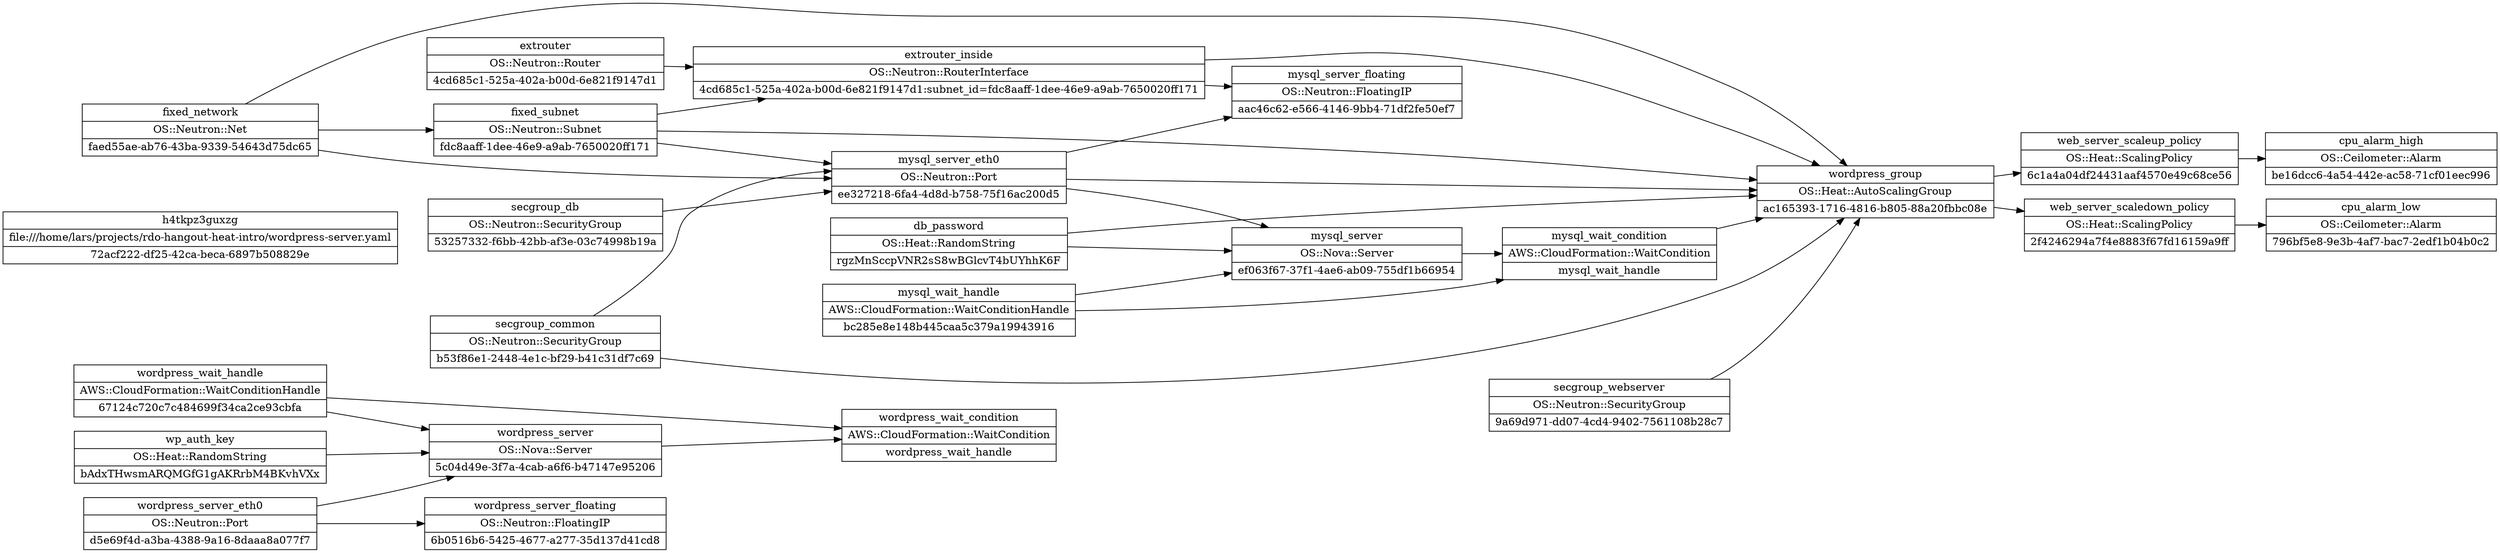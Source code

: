 digraph heat_stack_test0 {
rankdir=LR
"72acf222-df25-42ca-beca-6897b508829e:wordpress_server" [label="wordpress_server | OS::Nova::Server | 5c04d49e-3f7a-4cab-a6f6-b47147e95206", shape="record"]
"72acf222-df25-42ca-beca-6897b508829e:wordpress_server_eth0" [label="wordpress_server_eth0 | OS::Neutron::Port | d5e69f4d-a3ba-4388-9a16-8daaa8a077f7", shape="record"]
"72acf222-df25-42ca-beca-6897b508829e:wordpress_server_floating" [label="wordpress_server_floating | OS::Neutron::FloatingIP | 6b0516b6-5425-4677-a277-35d137d41cd8", shape="record"]
"72acf222-df25-42ca-beca-6897b508829e:wordpress_wait_condition" [label="wordpress_wait_condition | AWS::CloudFormation::WaitCondition | wordpress_wait_handle", shape="record"]
"72acf222-df25-42ca-beca-6897b508829e:wordpress_wait_handle" [label="wordpress_wait_handle | AWS::CloudFormation::WaitConditionHandle | 67124c720c7c484699f34ca2ce93cbfa", shape="record"]
"72acf222-df25-42ca-beca-6897b508829e:wp_auth_key" [label="wp_auth_key | OS::Heat::RandomString | bAdxTHwsmARQMGfG1gAKRrbM4BKvhVXx", shape="record"]
"ac165393-1716-4816-b805-88a20fbbc08e:h4tkpz3guxzg" [label="h4tkpz3guxzg | file:///home/lars/projects/rdo-hangout-heat-intro/wordpress-server.yaml | 72acf222-df25-42ca-beca-6897b508829e", shape="record"]
"e8568b05-f1ab-43f5-bf0b-6e0ef0c92ab6:cpu_alarm_high" [label="cpu_alarm_high | OS::Ceilometer::Alarm | be16dcc6-4a54-442e-ac58-71cf01eec996", shape="record"]
"e8568b05-f1ab-43f5-bf0b-6e0ef0c92ab6:cpu_alarm_low" [label="cpu_alarm_low | OS::Ceilometer::Alarm | 796bf5e8-9e3b-4af7-bac7-2edf1b04b0c2", shape="record"]
"e8568b05-f1ab-43f5-bf0b-6e0ef0c92ab6:db_password" [label="db_password | OS::Heat::RandomString | rgzMnSccpVNR2sS8wBGlcvT4bUYhhK6F", shape="record"]
"e8568b05-f1ab-43f5-bf0b-6e0ef0c92ab6:extrouter" [label="extrouter | OS::Neutron::Router | 4cd685c1-525a-402a-b00d-6e821f9147d1", shape="record"]
"e8568b05-f1ab-43f5-bf0b-6e0ef0c92ab6:extrouter_inside" [label="extrouter_inside | OS::Neutron::RouterInterface | 4cd685c1-525a-402a-b00d-6e821f9147d1:subnet_id=fdc8aaff-1dee-46e9-a9ab-7650020ff171", shape="record"]
"e8568b05-f1ab-43f5-bf0b-6e0ef0c92ab6:fixed_network" [label="fixed_network | OS::Neutron::Net | faed55ae-ab76-43ba-9339-54643d75dc65", shape="record"]
"e8568b05-f1ab-43f5-bf0b-6e0ef0c92ab6:fixed_subnet" [label="fixed_subnet | OS::Neutron::Subnet | fdc8aaff-1dee-46e9-a9ab-7650020ff171", shape="record"]
"e8568b05-f1ab-43f5-bf0b-6e0ef0c92ab6:mysql_server" [label="mysql_server | OS::Nova::Server | ef063f67-37f1-4ae6-ab09-755df1b66954", shape="record"]
"e8568b05-f1ab-43f5-bf0b-6e0ef0c92ab6:mysql_server_eth0" [label="mysql_server_eth0 | OS::Neutron::Port | ee327218-6fa4-4d8d-b758-75f16ac200d5", shape="record"]
"e8568b05-f1ab-43f5-bf0b-6e0ef0c92ab6:mysql_server_floating" [label="mysql_server_floating | OS::Neutron::FloatingIP | aac46c62-e566-4146-9bb4-71df2fe50ef7", shape="record"]
"e8568b05-f1ab-43f5-bf0b-6e0ef0c92ab6:mysql_wait_condition" [label="mysql_wait_condition | AWS::CloudFormation::WaitCondition | mysql_wait_handle", shape="record"]
"e8568b05-f1ab-43f5-bf0b-6e0ef0c92ab6:mysql_wait_handle" [label="mysql_wait_handle | AWS::CloudFormation::WaitConditionHandle | bc285e8e148b445caa5c379a19943916", shape="record"]
"e8568b05-f1ab-43f5-bf0b-6e0ef0c92ab6:secgroup_common" [label="secgroup_common | OS::Neutron::SecurityGroup | b53f86e1-2448-4e1c-bf29-b41c31df7c69", shape="record"]
"e8568b05-f1ab-43f5-bf0b-6e0ef0c92ab6:secgroup_db" [label="secgroup_db | OS::Neutron::SecurityGroup | 53257332-f6bb-42bb-af3e-03c74998b19a", shape="record"]
"e8568b05-f1ab-43f5-bf0b-6e0ef0c92ab6:secgroup_webserver" [label="secgroup_webserver | OS::Neutron::SecurityGroup | 9a69d971-dd07-4cd4-9402-7561108b28c7", shape="record"]
"e8568b05-f1ab-43f5-bf0b-6e0ef0c92ab6:web_server_scaledown_policy" [label="web_server_scaledown_policy | OS::Heat::ScalingPolicy | 2f4246294a7f4e8883f67fd16159a9ff", shape="record"]
"e8568b05-f1ab-43f5-bf0b-6e0ef0c92ab6:web_server_scaleup_policy" [label="web_server_scaleup_policy | OS::Heat::ScalingPolicy | 6c1a4a04df24431aaf4570e49c68ce56", shape="record"]
"e8568b05-f1ab-43f5-bf0b-6e0ef0c92ab6:wordpress_group" [label="wordpress_group | OS::Heat::AutoScalingGroup | ac165393-1716-4816-b805-88a20fbbc08e", shape="record"]
"e8568b05-f1ab-43f5-bf0b-6e0ef0c92ab6:extrouter_inside" -> "e8568b05-f1ab-43f5-bf0b-6e0ef0c92ab6:mysql_server_floating"
"e8568b05-f1ab-43f5-bf0b-6e0ef0c92ab6:extrouter_inside" -> "e8568b05-f1ab-43f5-bf0b-6e0ef0c92ab6:wordpress_group"
"e8568b05-f1ab-43f5-bf0b-6e0ef0c92ab6:wordpress_group" -> "e8568b05-f1ab-43f5-bf0b-6e0ef0c92ab6:web_server_scaledown_policy"
"e8568b05-f1ab-43f5-bf0b-6e0ef0c92ab6:wordpress_group" -> "e8568b05-f1ab-43f5-bf0b-6e0ef0c92ab6:web_server_scaleup_policy"
"72acf222-df25-42ca-beca-6897b508829e:wordpress_server" -> "72acf222-df25-42ca-beca-6897b508829e:wordpress_wait_condition"
"72acf222-df25-42ca-beca-6897b508829e:wordpress_server_eth0" -> "72acf222-df25-42ca-beca-6897b508829e:wordpress_server"
"72acf222-df25-42ca-beca-6897b508829e:wordpress_server_eth0" -> "72acf222-df25-42ca-beca-6897b508829e:wordpress_server_floating"
"72acf222-df25-42ca-beca-6897b508829e:wp_auth_key" -> "72acf222-df25-42ca-beca-6897b508829e:wordpress_server"
"72acf222-df25-42ca-beca-6897b508829e:wordpress_wait_handle" -> "72acf222-df25-42ca-beca-6897b508829e:wordpress_server"
"72acf222-df25-42ca-beca-6897b508829e:wordpress_wait_handle" -> "72acf222-df25-42ca-beca-6897b508829e:wordpress_wait_condition"
"e8568b05-f1ab-43f5-bf0b-6e0ef0c92ab6:db_password" -> "e8568b05-f1ab-43f5-bf0b-6e0ef0c92ab6:wordpress_group"
"e8568b05-f1ab-43f5-bf0b-6e0ef0c92ab6:db_password" -> "e8568b05-f1ab-43f5-bf0b-6e0ef0c92ab6:mysql_server"
"e8568b05-f1ab-43f5-bf0b-6e0ef0c92ab6:extrouter" -> "e8568b05-f1ab-43f5-bf0b-6e0ef0c92ab6:extrouter_inside"
"e8568b05-f1ab-43f5-bf0b-6e0ef0c92ab6:secgroup_webserver" -> "e8568b05-f1ab-43f5-bf0b-6e0ef0c92ab6:wordpress_group"
"e8568b05-f1ab-43f5-bf0b-6e0ef0c92ab6:mysql_wait_handle" -> "e8568b05-f1ab-43f5-bf0b-6e0ef0c92ab6:mysql_wait_condition"
"e8568b05-f1ab-43f5-bf0b-6e0ef0c92ab6:mysql_wait_handle" -> "e8568b05-f1ab-43f5-bf0b-6e0ef0c92ab6:mysql_server"
"e8568b05-f1ab-43f5-bf0b-6e0ef0c92ab6:secgroup_db" -> "e8568b05-f1ab-43f5-bf0b-6e0ef0c92ab6:mysql_server_eth0"
"e8568b05-f1ab-43f5-bf0b-6e0ef0c92ab6:fixed_network" -> "e8568b05-f1ab-43f5-bf0b-6e0ef0c92ab6:fixed_subnet"
"e8568b05-f1ab-43f5-bf0b-6e0ef0c92ab6:fixed_network" -> "e8568b05-f1ab-43f5-bf0b-6e0ef0c92ab6:wordpress_group"
"e8568b05-f1ab-43f5-bf0b-6e0ef0c92ab6:fixed_network" -> "e8568b05-f1ab-43f5-bf0b-6e0ef0c92ab6:mysql_server_eth0"
"e8568b05-f1ab-43f5-bf0b-6e0ef0c92ab6:web_server_scaleup_policy" -> "e8568b05-f1ab-43f5-bf0b-6e0ef0c92ab6:cpu_alarm_high"
"e8568b05-f1ab-43f5-bf0b-6e0ef0c92ab6:mysql_server" -> "e8568b05-f1ab-43f5-bf0b-6e0ef0c92ab6:mysql_wait_condition"
"e8568b05-f1ab-43f5-bf0b-6e0ef0c92ab6:mysql_wait_condition" -> "e8568b05-f1ab-43f5-bf0b-6e0ef0c92ab6:wordpress_group"
"e8568b05-f1ab-43f5-bf0b-6e0ef0c92ab6:secgroup_common" -> "e8568b05-f1ab-43f5-bf0b-6e0ef0c92ab6:wordpress_group"
"e8568b05-f1ab-43f5-bf0b-6e0ef0c92ab6:secgroup_common" -> "e8568b05-f1ab-43f5-bf0b-6e0ef0c92ab6:mysql_server_eth0"
"e8568b05-f1ab-43f5-bf0b-6e0ef0c92ab6:mysql_server_eth0" -> "e8568b05-f1ab-43f5-bf0b-6e0ef0c92ab6:mysql_server_floating"
"e8568b05-f1ab-43f5-bf0b-6e0ef0c92ab6:mysql_server_eth0" -> "e8568b05-f1ab-43f5-bf0b-6e0ef0c92ab6:wordpress_group"
"e8568b05-f1ab-43f5-bf0b-6e0ef0c92ab6:mysql_server_eth0" -> "e8568b05-f1ab-43f5-bf0b-6e0ef0c92ab6:mysql_server"
"e8568b05-f1ab-43f5-bf0b-6e0ef0c92ab6:fixed_subnet" -> "e8568b05-f1ab-43f5-bf0b-6e0ef0c92ab6:mysql_server_eth0"
"e8568b05-f1ab-43f5-bf0b-6e0ef0c92ab6:fixed_subnet" -> "e8568b05-f1ab-43f5-bf0b-6e0ef0c92ab6:extrouter_inside"
"e8568b05-f1ab-43f5-bf0b-6e0ef0c92ab6:fixed_subnet" -> "e8568b05-f1ab-43f5-bf0b-6e0ef0c92ab6:wordpress_group"
"e8568b05-f1ab-43f5-bf0b-6e0ef0c92ab6:web_server_scaledown_policy" -> "e8568b05-f1ab-43f5-bf0b-6e0ef0c92ab6:cpu_alarm_low"
}
